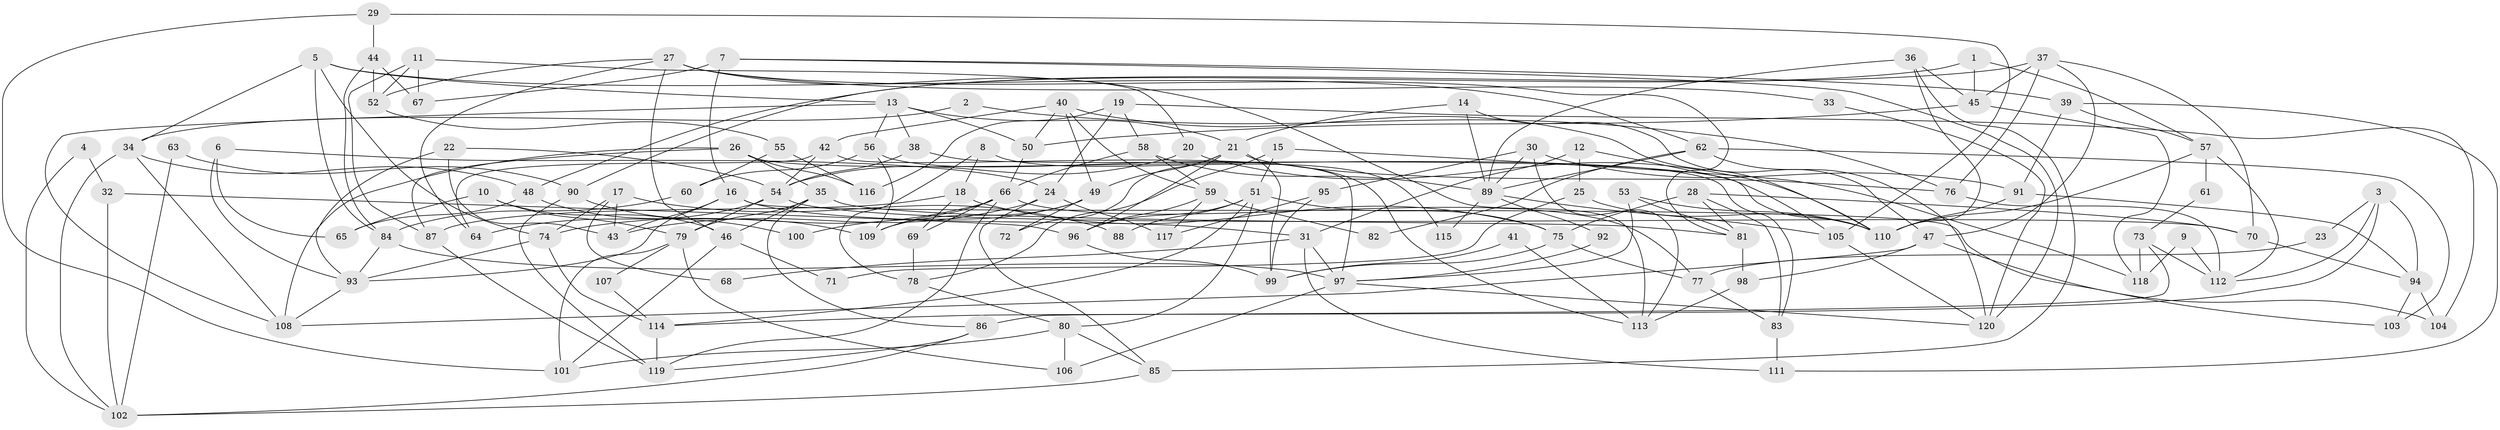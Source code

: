 // coarse degree distribution, {6: 0.1375, 2: 0.125, 7: 0.1125, 5: 0.1375, 3: 0.1875, 9: 0.05, 4: 0.175, 8: 0.0625, 11: 0.0125}
// Generated by graph-tools (version 1.1) at 2025/41/03/06/25 10:41:52]
// undirected, 120 vertices, 240 edges
graph export_dot {
graph [start="1"]
  node [color=gray90,style=filled];
  1;
  2;
  3;
  4;
  5;
  6;
  7;
  8;
  9;
  10;
  11;
  12;
  13;
  14;
  15;
  16;
  17;
  18;
  19;
  20;
  21;
  22;
  23;
  24;
  25;
  26;
  27;
  28;
  29;
  30;
  31;
  32;
  33;
  34;
  35;
  36;
  37;
  38;
  39;
  40;
  41;
  42;
  43;
  44;
  45;
  46;
  47;
  48;
  49;
  50;
  51;
  52;
  53;
  54;
  55;
  56;
  57;
  58;
  59;
  60;
  61;
  62;
  63;
  64;
  65;
  66;
  67;
  68;
  69;
  70;
  71;
  72;
  73;
  74;
  75;
  76;
  77;
  78;
  79;
  80;
  81;
  82;
  83;
  84;
  85;
  86;
  87;
  88;
  89;
  90;
  91;
  92;
  93;
  94;
  95;
  96;
  97;
  98;
  99;
  100;
  101;
  102;
  103;
  104;
  105;
  106;
  107;
  108;
  109;
  110;
  111;
  112;
  113;
  114;
  115;
  116;
  117;
  118;
  119;
  120;
  1 -- 90;
  1 -- 45;
  1 -- 57;
  2 -- 76;
  2 -- 34;
  3 -- 94;
  3 -- 112;
  3 -- 23;
  3 -- 114;
  4 -- 102;
  4 -- 32;
  5 -- 62;
  5 -- 74;
  5 -- 13;
  5 -- 34;
  5 -- 84;
  6 -- 93;
  6 -- 24;
  6 -- 65;
  7 -- 39;
  7 -- 67;
  7 -- 16;
  7 -- 120;
  8 -- 18;
  8 -- 78;
  8 -- 115;
  9 -- 118;
  9 -- 112;
  10 -- 46;
  10 -- 79;
  10 -- 65;
  11 -- 20;
  11 -- 87;
  11 -- 52;
  11 -- 67;
  12 -- 105;
  12 -- 31;
  12 -- 25;
  13 -- 50;
  13 -- 21;
  13 -- 38;
  13 -- 56;
  13 -- 108;
  14 -- 21;
  14 -- 89;
  14 -- 47;
  15 -- 118;
  15 -- 78;
  15 -- 51;
  16 -- 93;
  16 -- 31;
  16 -- 43;
  16 -- 103;
  17 -- 43;
  17 -- 74;
  17 -- 68;
  17 -- 88;
  18 -- 75;
  18 -- 87;
  18 -- 69;
  19 -- 116;
  19 -- 24;
  19 -- 58;
  19 -- 104;
  20 -- 54;
  20 -- 110;
  21 -- 49;
  21 -- 72;
  21 -- 76;
  21 -- 96;
  21 -- 99;
  22 -- 43;
  22 -- 93;
  22 -- 54;
  23 -- 77;
  24 -- 85;
  24 -- 117;
  24 -- 43;
  25 -- 110;
  25 -- 71;
  26 -- 35;
  26 -- 108;
  26 -- 83;
  26 -- 87;
  26 -- 116;
  27 -- 46;
  27 -- 113;
  27 -- 33;
  27 -- 52;
  27 -- 64;
  27 -- 81;
  28 -- 75;
  28 -- 70;
  28 -- 81;
  28 -- 83;
  29 -- 101;
  29 -- 44;
  29 -- 105;
  30 -- 89;
  30 -- 91;
  30 -- 95;
  30 -- 113;
  31 -- 97;
  31 -- 68;
  31 -- 111;
  32 -- 96;
  32 -- 102;
  33 -- 120;
  34 -- 108;
  34 -- 48;
  34 -- 102;
  35 -- 81;
  35 -- 79;
  35 -- 46;
  35 -- 86;
  36 -- 45;
  36 -- 110;
  36 -- 85;
  36 -- 89;
  37 -- 48;
  37 -- 47;
  37 -- 45;
  37 -- 70;
  37 -- 76;
  38 -- 110;
  38 -- 54;
  39 -- 111;
  39 -- 91;
  39 -- 57;
  40 -- 110;
  40 -- 42;
  40 -- 49;
  40 -- 50;
  40 -- 59;
  41 -- 113;
  41 -- 99;
  42 -- 64;
  42 -- 54;
  42 -- 97;
  44 -- 84;
  44 -- 52;
  44 -- 67;
  45 -- 50;
  45 -- 118;
  46 -- 101;
  46 -- 71;
  47 -- 104;
  47 -- 98;
  47 -- 108;
  48 -- 65;
  48 -- 100;
  49 -- 109;
  49 -- 72;
  49 -- 100;
  50 -- 66;
  51 -- 114;
  51 -- 75;
  51 -- 80;
  51 -- 88;
  51 -- 96;
  52 -- 55;
  53 -- 81;
  53 -- 97;
  53 -- 110;
  54 -- 64;
  54 -- 70;
  54 -- 79;
  55 -- 60;
  55 -- 116;
  56 -- 113;
  56 -- 60;
  56 -- 109;
  57 -- 61;
  57 -- 110;
  57 -- 112;
  58 -- 59;
  58 -- 66;
  58 -- 89;
  59 -- 96;
  59 -- 82;
  59 -- 117;
  60 -- 84;
  61 -- 73;
  62 -- 89;
  62 -- 120;
  62 -- 82;
  62 -- 103;
  63 -- 102;
  63 -- 90;
  66 -- 77;
  66 -- 69;
  66 -- 74;
  66 -- 109;
  66 -- 119;
  69 -- 78;
  70 -- 94;
  73 -- 86;
  73 -- 112;
  73 -- 118;
  74 -- 93;
  74 -- 114;
  75 -- 99;
  75 -- 77;
  76 -- 112;
  77 -- 83;
  78 -- 80;
  79 -- 106;
  79 -- 101;
  79 -- 107;
  80 -- 85;
  80 -- 101;
  80 -- 106;
  81 -- 98;
  83 -- 111;
  84 -- 97;
  84 -- 93;
  85 -- 102;
  86 -- 119;
  86 -- 102;
  87 -- 119;
  89 -- 92;
  89 -- 105;
  89 -- 115;
  90 -- 109;
  90 -- 119;
  91 -- 94;
  91 -- 110;
  92 -- 97;
  93 -- 108;
  94 -- 103;
  94 -- 104;
  95 -- 99;
  95 -- 117;
  96 -- 99;
  97 -- 120;
  97 -- 106;
  98 -- 113;
  105 -- 120;
  107 -- 114;
  114 -- 119;
}
